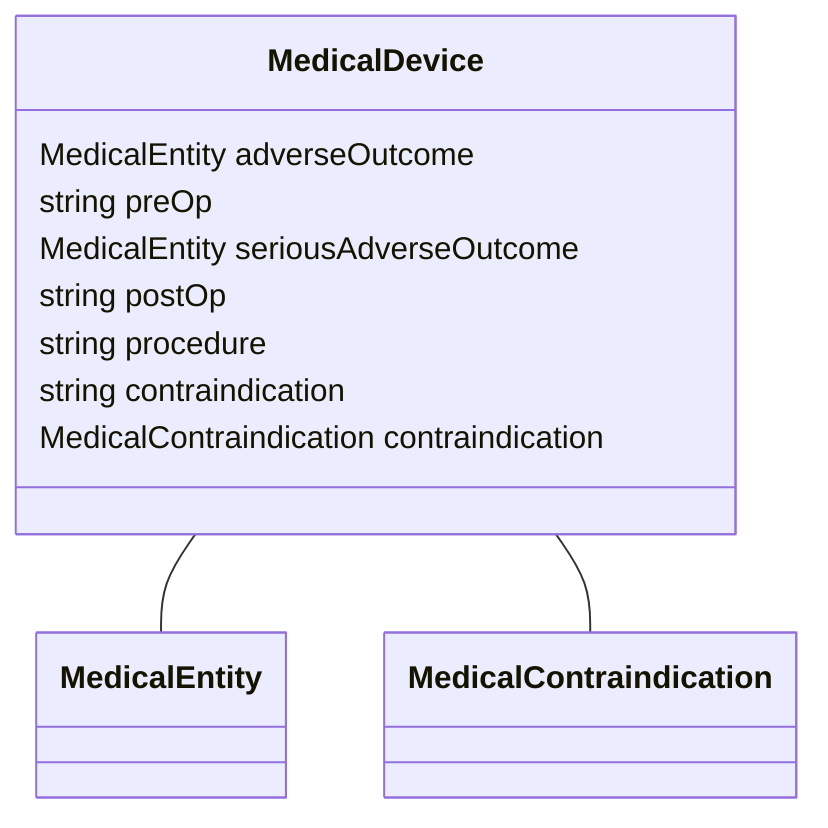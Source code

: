 classDiagram
  MedicalDevice -- MedicalEntity
  MedicalDevice -- MedicalContraindication


class MedicalDevice {

  MedicalEntity adverseOutcome
  string preOp
  MedicalEntity seriousAdverseOutcome
  string postOp
  string procedure
  string contraindication
  MedicalContraindication contraindication

 }